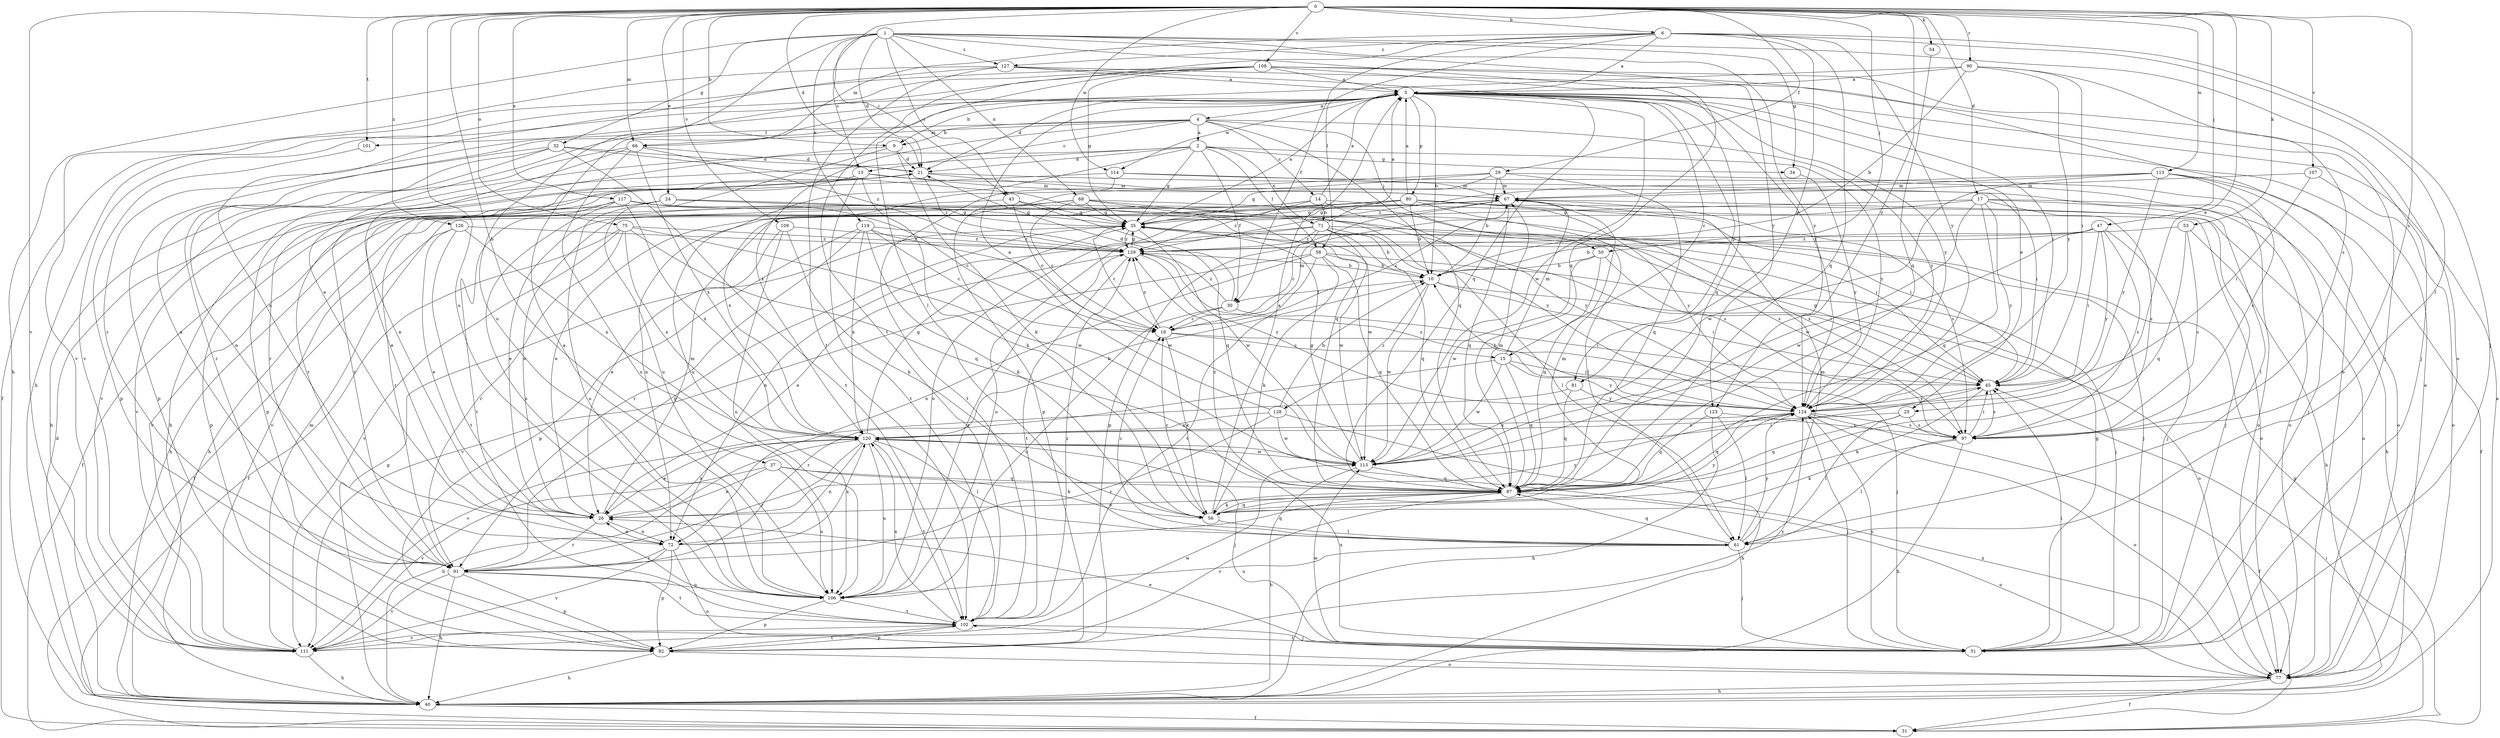 strict digraph  {
0;
1;
2;
4;
5;
6;
9;
10;
13;
14;
15;
16;
17;
21;
24;
25;
26;
29;
30;
31;
32;
34;
35;
37;
40;
43;
45;
47;
50;
51;
53;
54;
56;
58;
61;
66;
67;
68;
71;
72;
75;
77;
80;
81;
82;
87;
90;
91;
97;
101;
102;
106;
107;
108;
109;
111;
113;
114;
115;
117;
119;
120;
123;
124;
126;
127;
128;
129;
0 -> 6  [label=b];
0 -> 9  [label=b];
0 -> 17  [label=d];
0 -> 21  [label=d];
0 -> 24  [label=e];
0 -> 25  [label=e];
0 -> 29  [label=f];
0 -> 37  [label=h];
0 -> 43  [label=i];
0 -> 47  [label=j];
0 -> 50  [label=j];
0 -> 53  [label=k];
0 -> 54  [label=k];
0 -> 66  [label=m];
0 -> 75  [label=o];
0 -> 90  [label=r];
0 -> 97  [label=s];
0 -> 101  [label=t];
0 -> 106  [label=u];
0 -> 107  [label=v];
0 -> 108  [label=v];
0 -> 109  [label=v];
0 -> 111  [label=v];
0 -> 113  [label=w];
0 -> 114  [label=w];
0 -> 117  [label=x];
0 -> 123  [label=y];
0 -> 126  [label=z];
1 -> 13  [label=c];
1 -> 21  [label=d];
1 -> 32  [label=g];
1 -> 34  [label=g];
1 -> 40  [label=h];
1 -> 43  [label=i];
1 -> 68  [label=n];
1 -> 77  [label=o];
1 -> 87  [label=q];
1 -> 106  [label=u];
1 -> 119  [label=x];
1 -> 123  [label=y];
1 -> 124  [label=y];
1 -> 127  [label=z];
2 -> 21  [label=d];
2 -> 30  [label=f];
2 -> 34  [label=g];
2 -> 35  [label=g];
2 -> 40  [label=h];
2 -> 58  [label=l];
2 -> 71  [label=n];
2 -> 106  [label=u];
2 -> 111  [label=v];
2 -> 124  [label=y];
4 -> 2  [label=a];
4 -> 9  [label=b];
4 -> 13  [label=c];
4 -> 14  [label=c];
4 -> 50  [label=j];
4 -> 66  [label=m];
4 -> 87  [label=q];
4 -> 101  [label=t];
4 -> 120  [label=x];
4 -> 124  [label=y];
5 -> 4  [label=a];
5 -> 9  [label=b];
5 -> 10  [label=b];
5 -> 15  [label=c];
5 -> 21  [label=d];
5 -> 25  [label=e];
5 -> 45  [label=i];
5 -> 80  [label=p];
5 -> 81  [label=p];
5 -> 87  [label=q];
5 -> 91  [label=r];
5 -> 114  [label=w];
5 -> 115  [label=w];
5 -> 124  [label=y];
6 -> 5  [label=a];
6 -> 30  [label=f];
6 -> 51  [label=j];
6 -> 58  [label=l];
6 -> 61  [label=l];
6 -> 66  [label=m];
6 -> 81  [label=p];
6 -> 87  [label=q];
6 -> 102  [label=t];
6 -> 124  [label=y];
6 -> 127  [label=z];
9 -> 21  [label=d];
9 -> 56  [label=k];
9 -> 91  [label=r];
9 -> 106  [label=u];
10 -> 30  [label=f];
10 -> 45  [label=i];
10 -> 77  [label=o];
10 -> 115  [label=w];
10 -> 128  [label=z];
13 -> 26  [label=e];
13 -> 45  [label=i];
13 -> 56  [label=k];
13 -> 67  [label=m];
13 -> 82  [label=p];
13 -> 102  [label=t];
14 -> 5  [label=a];
14 -> 26  [label=e];
14 -> 71  [label=n];
14 -> 77  [label=o];
14 -> 111  [label=v];
14 -> 124  [label=y];
14 -> 129  [label=z];
15 -> 45  [label=i];
15 -> 67  [label=m];
15 -> 87  [label=q];
15 -> 91  [label=r];
15 -> 115  [label=w];
15 -> 124  [label=y];
16 -> 15  [label=c];
16 -> 51  [label=j];
16 -> 56  [label=k];
16 -> 67  [label=m];
16 -> 129  [label=z];
17 -> 16  [label=c];
17 -> 35  [label=g];
17 -> 40  [label=h];
17 -> 61  [label=l];
17 -> 87  [label=q];
17 -> 97  [label=s];
17 -> 115  [label=w];
17 -> 124  [label=y];
21 -> 67  [label=m];
21 -> 77  [label=o];
21 -> 91  [label=r];
21 -> 111  [label=v];
21 -> 129  [label=z];
24 -> 31  [label=f];
24 -> 35  [label=g];
24 -> 45  [label=i];
24 -> 97  [label=s];
24 -> 106  [label=u];
24 -> 111  [label=v];
25 -> 61  [label=l];
25 -> 87  [label=q];
25 -> 97  [label=s];
25 -> 120  [label=x];
26 -> 67  [label=m];
26 -> 72  [label=n];
26 -> 91  [label=r];
26 -> 120  [label=x];
26 -> 124  [label=y];
29 -> 10  [label=b];
29 -> 35  [label=g];
29 -> 51  [label=j];
29 -> 67  [label=m];
29 -> 82  [label=p];
29 -> 87  [label=q];
29 -> 102  [label=t];
30 -> 16  [label=c];
30 -> 21  [label=d];
30 -> 45  [label=i];
30 -> 106  [label=u];
30 -> 129  [label=z];
31 -> 35  [label=g];
31 -> 45  [label=i];
32 -> 21  [label=d];
32 -> 72  [label=n];
32 -> 82  [label=p];
32 -> 87  [label=q];
32 -> 91  [label=r];
32 -> 102  [label=t];
34 -> 124  [label=y];
35 -> 5  [label=a];
35 -> 16  [label=c];
35 -> 115  [label=w];
35 -> 129  [label=z];
37 -> 26  [label=e];
37 -> 56  [label=k];
37 -> 87  [label=q];
37 -> 106  [label=u];
37 -> 111  [label=v];
40 -> 5  [label=a];
40 -> 21  [label=d];
40 -> 31  [label=f];
40 -> 35  [label=g];
43 -> 16  [label=c];
43 -> 35  [label=g];
43 -> 40  [label=h];
43 -> 87  [label=q];
45 -> 35  [label=g];
45 -> 56  [label=k];
45 -> 97  [label=s];
45 -> 124  [label=y];
47 -> 10  [label=b];
47 -> 45  [label=i];
47 -> 51  [label=j];
47 -> 97  [label=s];
47 -> 115  [label=w];
47 -> 124  [label=y];
47 -> 129  [label=z];
50 -> 10  [label=b];
50 -> 45  [label=i];
50 -> 87  [label=q];
50 -> 115  [label=w];
51 -> 26  [label=e];
51 -> 35  [label=g];
51 -> 45  [label=i];
51 -> 102  [label=t];
51 -> 115  [label=w];
51 -> 120  [label=x];
51 -> 124  [label=y];
53 -> 40  [label=h];
53 -> 87  [label=q];
53 -> 97  [label=s];
53 -> 129  [label=z];
54 -> 87  [label=q];
56 -> 5  [label=a];
56 -> 16  [label=c];
56 -> 61  [label=l];
56 -> 67  [label=m];
56 -> 87  [label=q];
56 -> 124  [label=y];
58 -> 10  [label=b];
58 -> 51  [label=j];
58 -> 56  [label=k];
58 -> 72  [label=n];
58 -> 87  [label=q];
58 -> 102  [label=t];
58 -> 111  [label=v];
61 -> 16  [label=c];
61 -> 51  [label=j];
61 -> 67  [label=m];
61 -> 87  [label=q];
61 -> 106  [label=u];
61 -> 124  [label=y];
66 -> 21  [label=d];
66 -> 26  [label=e];
66 -> 40  [label=h];
66 -> 106  [label=u];
66 -> 120  [label=x];
66 -> 129  [label=z];
67 -> 35  [label=g];
67 -> 51  [label=j];
67 -> 82  [label=p];
67 -> 87  [label=q];
67 -> 97  [label=s];
67 -> 106  [label=u];
68 -> 16  [label=c];
68 -> 26  [label=e];
68 -> 35  [label=g];
68 -> 40  [label=h];
68 -> 97  [label=s];
68 -> 115  [label=w];
68 -> 124  [label=y];
71 -> 5  [label=a];
71 -> 10  [label=b];
71 -> 16  [label=c];
71 -> 51  [label=j];
71 -> 61  [label=l];
71 -> 72  [label=n];
71 -> 87  [label=q];
71 -> 106  [label=u];
71 -> 115  [label=w];
71 -> 129  [label=z];
72 -> 26  [label=e];
72 -> 77  [label=o];
72 -> 82  [label=p];
72 -> 87  [label=q];
72 -> 91  [label=r];
72 -> 111  [label=v];
72 -> 120  [label=x];
75 -> 31  [label=f];
75 -> 87  [label=q];
75 -> 91  [label=r];
75 -> 111  [label=v];
75 -> 115  [label=w];
75 -> 120  [label=x];
75 -> 129  [label=z];
77 -> 5  [label=a];
77 -> 31  [label=f];
77 -> 40  [label=h];
77 -> 120  [label=x];
80 -> 5  [label=a];
80 -> 10  [label=b];
80 -> 26  [label=e];
80 -> 35  [label=g];
80 -> 45  [label=i];
80 -> 61  [label=l];
80 -> 72  [label=n];
80 -> 77  [label=o];
80 -> 91  [label=r];
80 -> 124  [label=y];
81 -> 87  [label=q];
81 -> 111  [label=v];
81 -> 124  [label=y];
82 -> 40  [label=h];
82 -> 77  [label=o];
82 -> 102  [label=t];
82 -> 124  [label=y];
87 -> 26  [label=e];
87 -> 56  [label=k];
87 -> 67  [label=m];
87 -> 77  [label=o];
87 -> 111  [label=v];
87 -> 129  [label=z];
90 -> 5  [label=a];
90 -> 10  [label=b];
90 -> 45  [label=i];
90 -> 97  [label=s];
90 -> 111  [label=v];
90 -> 124  [label=y];
91 -> 5  [label=a];
91 -> 35  [label=g];
91 -> 40  [label=h];
91 -> 82  [label=p];
91 -> 102  [label=t];
91 -> 106  [label=u];
91 -> 111  [label=v];
97 -> 40  [label=h];
97 -> 45  [label=i];
97 -> 56  [label=k];
97 -> 61  [label=l];
101 -> 82  [label=p];
102 -> 51  [label=j];
102 -> 82  [label=p];
102 -> 111  [label=v];
102 -> 120  [label=x];
102 -> 129  [label=z];
106 -> 5  [label=a];
106 -> 82  [label=p];
106 -> 102  [label=t];
106 -> 129  [label=z];
107 -> 45  [label=i];
107 -> 67  [label=m];
107 -> 77  [label=o];
108 -> 5  [label=a];
108 -> 26  [label=e];
108 -> 31  [label=f];
108 -> 35  [label=g];
108 -> 40  [label=h];
108 -> 51  [label=j];
108 -> 61  [label=l];
108 -> 77  [label=o];
108 -> 124  [label=y];
109 -> 26  [label=e];
109 -> 56  [label=k];
109 -> 106  [label=u];
109 -> 129  [label=z];
111 -> 40  [label=h];
111 -> 67  [label=m];
111 -> 115  [label=w];
113 -> 31  [label=f];
113 -> 67  [label=m];
113 -> 77  [label=o];
113 -> 97  [label=s];
113 -> 115  [label=w];
113 -> 124  [label=y];
113 -> 129  [label=z];
114 -> 67  [label=m];
114 -> 77  [label=o];
114 -> 91  [label=r];
114 -> 120  [label=x];
115 -> 35  [label=g];
115 -> 40  [label=h];
115 -> 45  [label=i];
115 -> 87  [label=q];
117 -> 16  [label=c];
117 -> 35  [label=g];
117 -> 82  [label=p];
117 -> 97  [label=s];
117 -> 102  [label=t];
117 -> 106  [label=u];
117 -> 120  [label=x];
119 -> 16  [label=c];
119 -> 56  [label=k];
119 -> 82  [label=p];
119 -> 91  [label=r];
119 -> 115  [label=w];
119 -> 120  [label=x];
119 -> 129  [label=z];
120 -> 10  [label=b];
120 -> 26  [label=e];
120 -> 35  [label=g];
120 -> 40  [label=h];
120 -> 51  [label=j];
120 -> 61  [label=l];
120 -> 72  [label=n];
120 -> 91  [label=r];
120 -> 102  [label=t];
120 -> 106  [label=u];
120 -> 115  [label=w];
123 -> 40  [label=h];
123 -> 61  [label=l];
123 -> 87  [label=q];
123 -> 97  [label=s];
124 -> 10  [label=b];
124 -> 31  [label=f];
124 -> 51  [label=j];
124 -> 77  [label=o];
124 -> 87  [label=q];
124 -> 97  [label=s];
124 -> 120  [label=x];
124 -> 129  [label=z];
126 -> 26  [label=e];
126 -> 31  [label=f];
126 -> 102  [label=t];
126 -> 120  [label=x];
126 -> 129  [label=z];
127 -> 5  [label=a];
127 -> 51  [label=j];
127 -> 72  [label=n];
127 -> 87  [label=q];
127 -> 102  [label=t];
127 -> 111  [label=v];
128 -> 5  [label=a];
128 -> 10  [label=b];
128 -> 40  [label=h];
128 -> 91  [label=r];
128 -> 115  [label=w];
128 -> 120  [label=x];
129 -> 10  [label=b];
129 -> 26  [label=e];
129 -> 35  [label=g];
129 -> 102  [label=t];
129 -> 124  [label=y];
}
